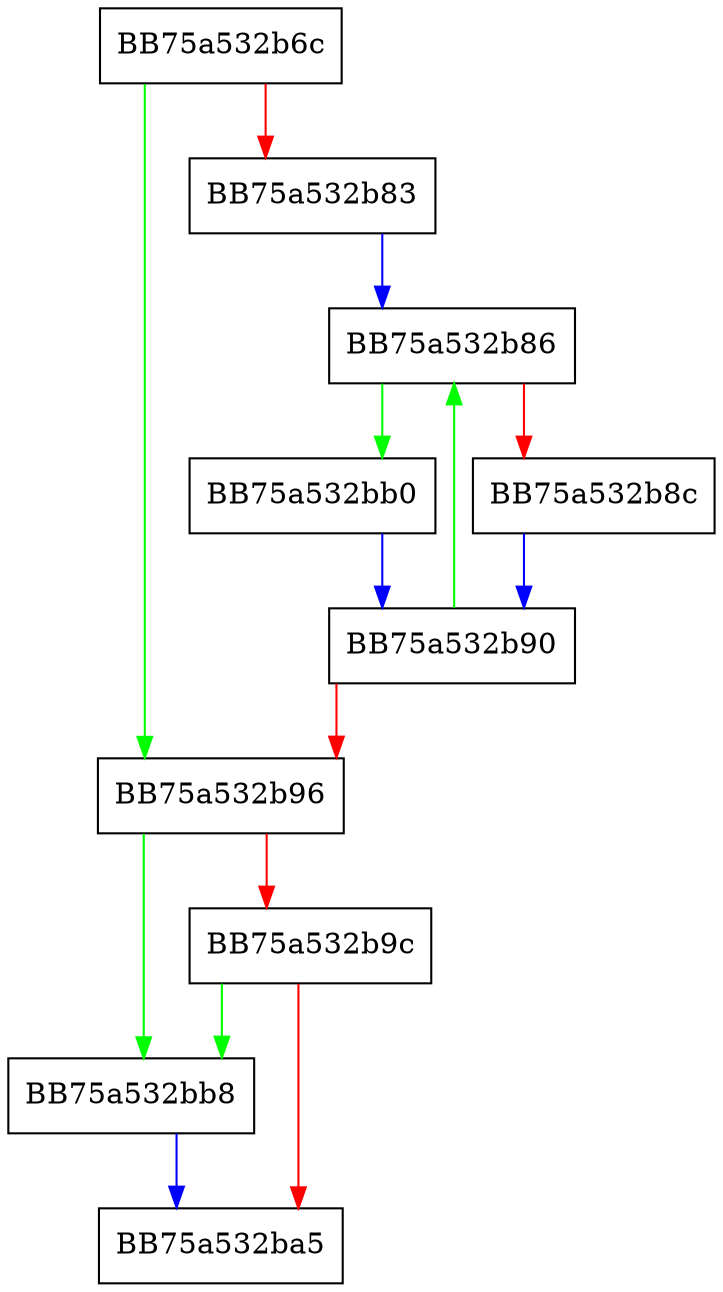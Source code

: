 digraph find {
  node [shape="box"];
  graph [splines=ortho];
  BB75a532b6c -> BB75a532b96 [color="green"];
  BB75a532b6c -> BB75a532b83 [color="red"];
  BB75a532b83 -> BB75a532b86 [color="blue"];
  BB75a532b86 -> BB75a532bb0 [color="green"];
  BB75a532b86 -> BB75a532b8c [color="red"];
  BB75a532b8c -> BB75a532b90 [color="blue"];
  BB75a532b90 -> BB75a532b86 [color="green"];
  BB75a532b90 -> BB75a532b96 [color="red"];
  BB75a532b96 -> BB75a532bb8 [color="green"];
  BB75a532b96 -> BB75a532b9c [color="red"];
  BB75a532b9c -> BB75a532bb8 [color="green"];
  BB75a532b9c -> BB75a532ba5 [color="red"];
  BB75a532bb0 -> BB75a532b90 [color="blue"];
  BB75a532bb8 -> BB75a532ba5 [color="blue"];
}